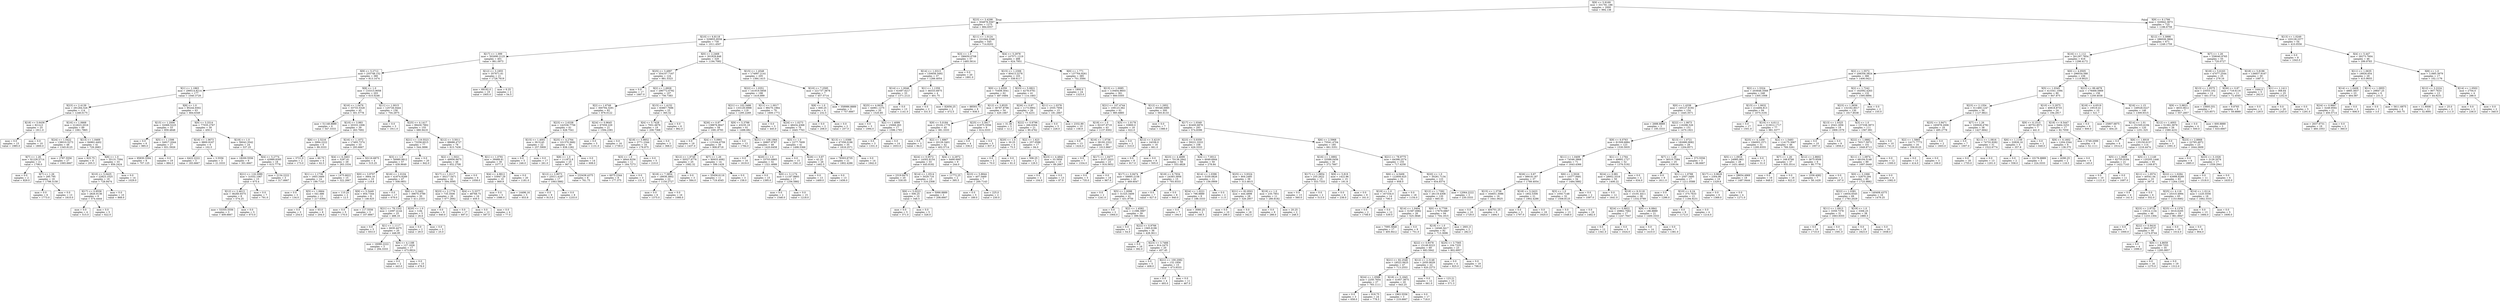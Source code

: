 digraph Tree {
node [shape=box] ;
0 [label="X[9] <= 5.9169\nmse = 331781.186\nsamples = 2000\nvalue = 994.138"] ;
1 [label="X[23] <= 3.4298\nmse = 304878.5567\nsamples = 1275\nvalue = 884.6557"] ;
0 -> 1 [labeldistance=2.5, labelangle=45, headlabel="True"] ;
2 [label="X[10] <= 6.8118\nmse = 329855.8558\nsamples = 730\nvalue = 1011.4507"] ;
1 -> 2 ;
3 [label="X[17] <= 1.099\nmse = 302690.2125\nsamples = 401\nvalue = 861.0973"] ;
2 -> 3 ;
4 [label="X[9] <= 5.2712\nmse = 255748.152\nsamples = 380\nvalue = 813.1474"] ;
3 -> 4 ;
5 [label="X[1] <= 1.1863\nmse = 299514.8214\nsamples = 177\nvalue = 1040.3729"] ;
4 -> 5 ;
6 [label="X[23] <= 2.4139\nmse = 291264.526\nsamples = 114\nvalue = 1248.0175"] ;
5 -> 6 ;
7 [label="X[18] <= 5.6436\nmse = 8214.0\nsamples = 25\nvalue = 1911.0"] ;
6 -> 7 ;
8 [label="mse = 0.0\nsamples = 15\nvalue = 1985.0"] ;
7 -> 8 ;
9 [label="mse = 0.0\nsamples = 10\nvalue = 1800.0"] ;
7 -> 9 ;
10 [label="X[16] <= 1.0668\nmse = 212623.2016\nsamples = 89\nvalue = 1061.7865"] ;
6 -> 10 ;
11 [label="X[24] <= 1.0422\nmse = 138010.5273\nsamples = 48\nvalue = 1345.8125"] ;
10 -> 11 ;
12 [label="X[7] <= 1.26\nmse = 81228.5714\nsamples = 21\nvalue = 1706.0"] ;
11 -> 12 ;
13 [label="mse = 0.0\nsamples = 2\nvalue = 829.0"] ;
12 -> 13 ;
14 [label="X[7] <= 1.26\nmse = 295.795\nsamples = 19\nvalue = 1798.3158"] ;
12 -> 14 ;
15 [label="mse = 0.0\nsamples = 6\nvalue = 1773.0"] ;
14 -> 15 ;
16 [label="mse = 0.0\nsamples = 13\nvalue = 1810.0"] ;
14 -> 16 ;
17 [label="mse = 2787.5556\nsamples = 27\nvalue = 1065.6667"] ;
11 -> 17 ;
18 [label="X[13] <= 1.0469\nmse = 94962.4402\nsamples = 41\nvalue = 729.2683"] ;
10 -> 18 ;
19 [label="mse = 925.75\nsamples = 8\nvalue = 205.5"] ;
18 -> 19 ;
20 [label="X[8] <= 1.0\nmse = 35131.7594\nsamples = 33\nvalue = 856.2424"] ;
18 -> 20 ;
21 [label="X[10] <= 5.0425\nmse = 22823.1025\nsamples = 19\nvalue = 728.9474"] ;
20 -> 21 ;
22 [label="X[17] <= 0.9558\nmse = 2826.9136\nsamples = 9\nvalue = 574.4444"] ;
21 -> 22 ;
23 [label="mse = 0.0\nsamples = 4\nvalue = 515.0"] ;
22 -> 23 ;
24 [label="mse = 0.0\nsamples = 5\nvalue = 622.0"] ;
22 -> 24 ;
25 [label="mse = 0.0\nsamples = 10\nvalue = 868.0"] ;
21 -> 25 ;
26 [label="mse = 0.0\nsamples = 14\nvalue = 1029.0"] ;
20 -> 26 ;
27 [label="X[8] <= 1.0\nmse = 95244.9302\nsamples = 63\nvalue = 664.6349"] ;
5 -> 27 ;
28 [label="X[15] <= 1.2006\nmse = 32069.5225\nsamples = 33\nvalue = 859.4848"] ;
27 -> 28 ;
29 [label="mse = 0.0\nsamples = 6\nvalue = 985.0"] ;
28 -> 29 ;
30 [label="X[5] <= 1.1598\nmse = 34917.2044\nsamples = 27\nvalue = 831.5926"] ;
28 -> 30 ;
31 [label="mse = 95830.3594\nsamples = 8\nvalue = 707.125"] ;
30 -> 31 ;
32 [label="mse = 0.0\nsamples = 19\nvalue = 884.0"] ;
30 -> 32 ;
33 [label="X[0] <= 3.3314\nmse = 77035.2767\nsamples = 30\nvalue = 450.3"] ;
27 -> 33 ;
34 [label="X[16] <= 1.0673\nmse = 9800.9167\nsamples = 6\nvalue = 102.5"] ;
33 -> 34 ;
35 [label="mse = 6422.2222\nsamples = 3\nvalue = 183.6667"] ;
34 -> 35 ;
36 [label="mse = 3.5556\nsamples = 3\nvalue = 21.3333"] ;
34 -> 36 ;
37 [label="X[19] <= 1.0\nmse = 56042.3542\nsamples = 24\nvalue = 537.25"] ;
33 -> 37 ;
38 [label="mse = 18200.5556\nsamples = 6\nvalue = 301.6667"] ;
37 -> 38 ;
39 [label="X[4] <= 5.2774\nmse = 43989.8395\nsamples = 18\nvalue = 615.7778"] ;
37 -> 39 ;
40 [label="X[21] <= 116.3089\nmse = 31032.1067\nsamples = 15\nvalue = 675.4"] ;
39 -> 40 ;
41 [label="X[12] <= 2.4613\nmse = 36260.9375\nsamples = 8\nvalue = 574.25"] ;
40 -> 41 ;
42 [label="mse = 53355.5556\nsamples = 3\nvalue = 409.6667"] ;
41 -> 42 ;
43 [label="mse = 0.0\nsamples = 5\nvalue = 673.0"] ;
41 -> 43 ;
44 [label="mse = 0.0\nsamples = 7\nvalue = 791.0"] ;
40 -> 44 ;
45 [label="mse = 2134.2222\nsamples = 3\nvalue = 317.6667"] ;
39 -> 45 ;
46 [label="X[8] <= 1.0\nmse = 133315.9058\nsamples = 203\nvalue = 615.0246"] ;
4 -> 46 ;
47 [label="X[16] <= 1.0476\nmse = 33733.5328\nsamples = 45\nvalue = 301.5778"] ;
46 -> 47 ;
48 [label="mse = 51148.8889\nsamples = 6\nvalue = 547.3333"] ;
47 -> 48 ;
49 [label="X[10] <= 3.983\nmse = 20333.1006\nsamples = 39\nvalue = 263.7692"] ;
47 -> 49 ;
50 [label="X[6] <= 2.5216\nmse = 3994.2222\nsamples = 6\nvalue = 99.3333"] ;
49 -> 50 ;
51 [label="mse = 3721.0\nsamples = 2\nvalue = 173.0"] ;
50 -> 51 ;
52 [label="mse = 60.75\nsamples = 4\nvalue = 62.5"] ;
50 -> 52 ;
53 [label="X[16] <= 1.1072\nmse = 17493.7374\nsamples = 33\nvalue = 293.6667"] ;
49 -> 53 ;
54 [label="X[4] <= 6.3463\nmse = 5287.61\nsamples = 29\nvalue = 263.1034"] ;
53 -> 54 ;
55 [label="X[1] <= 1.1736\nmse = 1603.3469\nsamples = 14\nvalue = 199.7143"] ;
54 -> 55 ;
56 [label="mse = 0.0\nsamples = 3\nvalue = 134.0"] ;
55 -> 56 ;
57 [label="X[5] <= 1.0664\nmse = 541.686\nsamples = 11\nvalue = 217.6364"] ;
55 -> 57 ;
58 [label="mse = 0.0\nsamples = 3\nvalue = 254.0"] ;
57 -> 58 ;
59 [label="mse = 63.0\nsamples = 8\nvalue = 204.0"] ;
57 -> 59 ;
60 [label="mse = 1475.6622\nsamples = 15\nvalue = 322.2667"] ;
54 -> 60 ;
61 [label="mse = 50116.6875\nsamples = 4\nvalue = 515.25"] ;
53 -> 61 ;
62 [label="X[11] <= 1.0015\nmse = 125726.0444\nsamples = 158\nvalue = 704.2975"] ;
46 -> 62 ;
63 [label="mse = 0.0\nsamples = 3\nvalue = 1911.0"] ;
62 -> 63 ;
64 [label="X[25] <= 4.1417\nmse = 99430.7902\nsamples = 155\nvalue = 680.9419"] ;
62 -> 64 ;
65 [label="X[21] <= 119.5523\nmse = 73258.6015\nsamples = 77\nvalue = 544.3896"] ;
64 -> 65 ;
66 [label="X[3] <= 1.0\nmse = 56980.9812\nsamples = 57\nvalue = 439.9649"] ;
65 -> 66 ;
67 [label="X[0] <= 3.9707\nmse = 3664.16\nsamples = 10\nvalue = 119.8"] ;
66 -> 67 ;
68 [label="mse = 110.25\nsamples = 2\nvalue = 12.5"] ;
67 -> 68 ;
69 [label="X[9] <= 5.5449\nmse = 954.7344\nsamples = 8\nvalue = 146.625"] ;
67 -> 69 ;
70 [label="mse = 0.0\nsamples = 5\nvalue = 170.0"] ;
69 -> 70 ;
71 [label="mse = 117.5556\nsamples = 3\nvalue = 107.6667"] ;
69 -> 71 ;
72 [label="X[16] <= 1.0104\nmse = 41874.9289\nsamples = 47\nvalue = 508.0851"] ;
66 -> 72 ;
73 [label="mse = 0.0\nsamples = 17\nvalue = 679.0"] ;
72 -> 73 ;
74 [label="X[6] <= 5.2462\nmse = 39670.3789\nsamples = 30\nvalue = 411.2333"] ;
72 -> 74 ;
75 [label="X[21] <= 79.1332\nmse = 12097.4144\nsamples = 25\nvalue = 488.16"] ;
74 -> 75 ;
76 [label="mse = 0.0\nsamples = 5\nvalue = 653.0"] ;
75 -> 76 ;
77 [label="X[1] <= 1.1117\nmse = 6630.4475\nsamples = 20\nvalue = 446.95"] ;
75 -> 77 ;
78 [label="mse = 16080.2222\nsamples = 3\nvalue = 294.3333"] ;
77 -> 78 ;
79 [label="X[0] <= 4.1188\nmse = 127.1626\nsamples = 17\nvalue = 473.8824"] ;
77 -> 79 ;
80 [label="mse = 0.0\nsamples = 2\nvalue = 443.0"] ;
79 -> 80 ;
81 [label="mse = 0.0\nsamples = 15\nvalue = 478.0"] ;
79 -> 81 ;
82 [label="X[20] <= 1.0\nmse = 3.84\nsamples = 5\nvalue = 26.6"] ;
74 -> 82 ;
83 [label="mse = 0.0\nsamples = 2\nvalue = 29.0"] ;
82 -> 83 ;
84 [label="mse = 0.0\nsamples = 3\nvalue = 25.0"] ;
82 -> 84 ;
85 [label="mse = 0.0\nsamples = 20\nvalue = 842.0"] ;
65 -> 85 ;
86 [label="X[12] <= 3.5011\nmse = 88688.4727\nsamples = 78\nvalue = 815.7436"] ;
64 -> 86 ;
87 [label="X[2] <= 1.5021\nmse = 49956.9475\nsamples = 48\nvalue = 652.2708"] ;
86 -> 87 ;
88 [label="X[17] <= 1.0117\nmse = 30217.5471\nsamples = 42\nvalue = 594.3095"] ;
87 -> 88 ;
89 [label="X[23] <= 2.1776\nmse = 735.3506\nsamples = 26\nvalue = 677.2692"] ;
88 -> 89 ;
90 [label="mse = 0.0\nsamples = 9\nvalue = 640.0"] ;
89 -> 90 ;
91 [label="mse = 0.0\nsamples = 17\nvalue = 697.0"] ;
89 -> 91 ;
92 [label="X[4] <= 5.3377\nmse = 48768.75\nsamples = 16\nvalue = 459.5"] ;
88 -> 92 ;
93 [label="mse = 0.0\nsamples = 12\nvalue = 587.0"] ;
92 -> 93 ;
94 [label="mse = 0.0\nsamples = 4\nvalue = 77.0"] ;
92 -> 94 ;
95 [label="mse = 0.0\nsamples = 6\nvalue = 1058.0"] ;
87 -> 95 ;
96 [label="X[1] <= 1.0781\nmse = 39489.81\nsamples = 30\nvalue = 1077.3"] ;
86 -> 96 ;
97 [label="X[4] <= 4.9812\nmse = 53947.29\nsamples = 10\nvalue = 869.9"] ;
96 -> 97 ;
98 [label="mse = 0.0\nsamples = 5\nvalue = 1086.0"] ;
97 -> 98 ;
99 [label="mse = 14496.16\nsamples = 5\nvalue = 653.8"] ;
97 -> 99 ;
100 [label="mse = 0.0\nsamples = 20\nvalue = 1181.0"] ;
96 -> 100 ;
101 [label="X[12] <= 3.1855\nmse = 357671.61\nsamples = 21\nvalue = 1728.7619"] ;
3 -> 101 ;
102 [label="mse = 69192.0\nsamples = 19\nvalue = 1905.0"] ;
101 -> 102 ;
103 [label="mse = 6.25\nsamples = 2\nvalue = 54.5"] ;
101 -> 103 ;
104 [label="X[0] <= 2.2468\nmse = 301829.848\nsamples = 329\nvalue = 1194.7082"] ;
2 -> 104 ;
105 [label="X[25] <= 3.4997\nmse = 354107.7167\nsamples = 124\nvalue = 881.5323"] ;
104 -> 105 ;
106 [label="mse = 0.0\nsamples = 17\nvalue = 1667.0"] ;
105 -> 106 ;
107 [label="X[2] <= 1.6928\nmse = 296772.6792\nsamples = 107\nvalue = 756.7383"] ;
105 -> 107 ;
108 [label="X[2] <= 1.6749\nmse = 300794.3291\nsamples = 82\nvalue = 876.0122"] ;
107 -> 108 ;
109 [label="X[23] <= 2.6338\nmse = 142536.7756\nsamples = 61\nvalue = 628.7541"] ;
108 -> 109 ;
110 [label="X[15] <= 1.4001\nmse = 39.5145\nsamples = 22\nvalue = 257.5909"] ;
109 -> 110 ;
111 [label="mse = 0.0\nsamples = 5\nvalue = 246.0"] ;
110 -> 111 ;
112 [label="mse = 0.0\nsamples = 17\nvalue = 261.0"] ;
110 -> 112 ;
113 [label="X[25] <= 4.2764\nmse = 101370.3682\nsamples = 39\nvalue = 838.1282"] ;
109 -> 113 ;
114 [label="X[8] <= 1.0\nmse = 111872.8\nsamples = 25\nvalue = 967.0"] ;
113 -> 114 ;
115 [label="X[12] <= 2.9073\nmse = 25511.4187\nsamples = 17\nvalue = 1063.5882"] ;
114 -> 115 ;
116 [label="mse = 0.0\nsamples = 9\nvalue = 913.0"] ;
115 -> 116 ;
117 [label="mse = 0.0\nsamples = 8\nvalue = 1233.0"] ;
115 -> 117 ;
118 [label="mse = 233438.4375\nsamples = 8\nvalue = 761.75"] ;
114 -> 118 ;
119 [label="mse = 0.0\nsamples = 14\nvalue = 608.0"] ;
113 -> 119 ;
120 [label="X[24] <= 0.9645\nmse = 67059.229\nsamples = 21\nvalue = 1594.2381"] ;
108 -> 120 ;
121 [label="mse = 0.0\nsamples = 5\nvalue = 1131.0"] ;
120 -> 121 ;
122 [label="mse = 0.0\nsamples = 16\nvalue = 1739.0"] ;
120 -> 122 ;
123 [label="X[15] <= 1.4152\nmse = 83867.7696\nsamples = 25\nvalue = 365.52"] ;
107 -> 123 ;
124 [label="X[4] <= 5.7428\nmse = 7931.6676\nsamples = 19\nvalue = 208.7368"] ;
123 -> 124 ;
125 [label="X[18] <= 5.9852\nmse = 3771.2344\nsamples = 16\nvalue = 178.875"] ;
124 -> 125 ;
126 [label="X[3] <= 1.0\nmse = 4844.9256\nsamples = 11\nvalue = 164.7273"] ;
125 -> 126 ;
127 [label="mse = 6075.2344\nsamples = 8\nvalue = 177.375"] ;
126 -> 127 ;
128 [label="mse = 0.0\nsamples = 3\nvalue = 131.0"] ;
126 -> 128 ;
129 [label="mse = 0.0\nsamples = 5\nvalue = 210.0"] ;
125 -> 129 ;
130 [label="mse = 0.0\nsamples = 3\nvalue = 368.0"] ;
124 -> 130 ;
131 [label="mse = 0.0\nsamples = 6\nvalue = 862.0"] ;
123 -> 131 ;
132 [label="X[15] <= 1.4548\nmse = 174997.2141\nsamples = 205\nvalue = 1384.1415"] ;
104 -> 132 ;
133 [label="X[22] <= 1.0351\nmse = 141919.5858\nsamples = 198\nvalue = 1416.899"] ;
132 -> 133 ;
134 [label="X[21] <= 102.3486\nmse = 133129.0998\nsamples = 119\nvalue = 1295.2269"] ;
133 -> 134 ;
135 [label="X[26] <= 0.87\nmse = 138876.8647\nsamples = 58\nvalue = 1081.8793"] ;
134 -> 135 ;
136 [label="mse = 0.0\nsamples = 19\nvalue = 1437.0"] ;
135 -> 136 ;
137 [label="X[4] <= 5.0901\nmse = 115164.6759\nsamples = 39\nvalue = 908.8718"] ;
135 -> 137 ;
138 [label="X[12] <= 1.9749\nmse = 50527.9776\nsamples = 25\nvalue = 1082.32"] ;
137 -> 138 ;
139 [label="X[18] <= 7.3854\nmse = 18938.3802\nsamples = 22\nvalue = 1150.2727"] ;
138 -> 139 ;
140 [label="mse = 0.0\nsamples = 6\nvalue = 1375.0"] ;
139 -> 140 ;
141 [label="mse = 0.0\nsamples = 16\nvalue = 1066.0"] ;
139 -> 141 ;
142 [label="mse = 0.0\nsamples = 3\nvalue = 584.0"] ;
138 -> 142 ;
143 [label="X[7] <= 1.26\nmse = 80933.4082\nsamples = 14\nvalue = 599.1429"] ;
137 -> 143 ;
144 [label="mse = 35456.6116\nsamples = 11\nvalue = 719.4545"] ;
143 -> 144 ;
145 [label="mse = 0.0\nsamples = 3\nvalue = 158.0"] ;
143 -> 145 ;
146 [label="X[9] <= 5.3788\nmse = 43235.19\nsamples = 61\nvalue = 1498.082"] ;
134 -> 146 ;
147 [label="mse = 0.0\nsamples = 13\nvalue = 1784.0"] ;
146 -> 147 ;
148 [label="X[21] <= 108.1964\nmse = 26807.9787\nsamples = 48\nvalue = 1420.6458"] ;
146 -> 148 ;
149 [label="mse = 0.0\nsamples = 16\nvalue = 1619.0"] ;
148 -> 149 ;
150 [label="X[20] <= 1.0\nmse = 10703.6865\nsamples = 32\nvalue = 1321.4688"] ;
148 -> 150 ;
151 [label="mse = 0.0\nsamples = 15\nvalue = 1395.0"] ;
150 -> 151 ;
152 [label="X[0] <= 3.1174\nmse = 11167.8893\nsamples = 17\nvalue = 1256.5882"] ;
150 -> 152 ;
153 [label="mse = 0.0\nsamples = 2\nvalue = 1546.0"] ;
152 -> 153 ;
154 [label="mse = 0.0\nsamples = 15\nvalue = 1218.0"] ;
152 -> 154 ;
155 [label="X[11] <= 1.0017\nmse = 99270.1964\nsamples = 79\nvalue = 1600.1772"] ;
133 -> 155 ;
156 [label="mse = 0.0\nsamples = 3\nvalue = 445.0"] ;
155 -> 156 ;
157 [label="X[24] <= 1.0273\nmse = 48434.4368\nsamples = 76\nvalue = 1645.7763"] ;
155 -> 157 ;
158 [label="X[3] <= 1.0\nmse = 2277.7609\nsamples = 41\nvalue = 1498.5366"] ;
157 -> 158 ;
159 [label="mse = 0.0\nsamples = 15\nvalue = 1561.0"] ;
158 -> 159 ;
160 [label="X[26] <= 0.87\nmse = 42.25\nsamples = 26\nvalue = 1462.5"] ;
158 -> 160 ;
161 [label="mse = 0.0\nsamples = 13\nvalue = 1469.0"] ;
160 -> 161 ;
162 [label="mse = 0.0\nsamples = 13\nvalue = 1456.0"] ;
160 -> 162 ;
163 [label="X[13] <= 1.0388\nmse = 47358.0196\nsamples = 35\nvalue = 1818.2571"] ;
157 -> 163 ;
164 [label="mse = 78303.6735\nsamples = 21\nvalue = 1802.4286"] ;
163 -> 164 ;
165 [label="mse = 0.0\nsamples = 14\nvalue = 1842.0"] ;
163 -> 165 ;
166 [label="X[10] <= 7.2595\nmse = 221737.3878\nsamples = 7\nvalue = 457.5714"] ;
132 -> 166 ;
167 [label="X[8] <= 1.0\nmse = 600.25\nsamples = 4\nvalue = 232.5"] ;
166 -> 167 ;
168 [label="mse = 0.0\nsamples = 2\nvalue = 208.0"] ;
167 -> 168 ;
169 [label="mse = 0.0\nsamples = 2\nvalue = 257.0"] ;
167 -> 169 ;
170 [label="mse = 358986.8889\nsamples = 3\nvalue = 757.6667"] ;
166 -> 170 ;
171 [label="X[11] <= 1.0124\nmse = 221044.3346\nsamples = 545\nvalue = 714.8202"] ;
1 -> 171 ;
172 [label="X[3] <= 1.0\nmse = 186650.0708\nsamples = 57\nvalue = 1485.5614"] ;
171 -> 172 ;
173 [label="X[14] <= 1.0313\nmse = 150658.3492\nsamples = 37\nvalue = 1266.4054"] ;
172 -> 173 ;
174 [label="X[14] <= 1.0046\nmse = 61697.6217\nsamples = 33\nvalue = 1371.2121"] ;
173 -> 174 ;
175 [label="X[25] <= 4.0635\nmse = 44961.1275\nsamples = 20\nvalue = 1520.85"] ;
174 -> 175 ;
176 [label="mse = 0.0\nsamples = 3\nvalue = 1094.0"] ;
175 -> 176 ;
177 [label="X[2] <= 1.4099\nmse = 15068.263\nsamples = 17\nvalue = 1596.1765"] ;
175 -> 177 ;
178 [label="mse = 0.0\nsamples = 3\nvalue = 1331.0"] ;
177 -> 178 ;
179 [label="mse = 0.0\nsamples = 14\nvalue = 1653.0"] ;
177 -> 179 ;
180 [label="mse = 0.0\nsamples = 13\nvalue = 1141.0"] ;
174 -> 180 ;
181 [label="X[1] <= 1.1359\nmse = 46333.6875\nsamples = 4\nvalue = 401.75"] ;
173 -> 181 ;
182 [label="mse = 0.0\nsamples = 2\nvalue = 331.0"] ;
181 -> 182 ;
183 [label="mse = 82656.25\nsamples = 2\nvalue = 472.5"] ;
181 -> 183 ;
184 [label="mse = 0.0\nsamples = 20\nvalue = 1891.0"] ;
172 -> 184 ;
185 [label="X[4] <= 5.2978\nmse = 147571.1219\nsamples = 488\nvalue = 624.7951"] ;
171 -> 185 ;
186 [label="X[15] <= 1.2306\nmse = 80413.2278\nsamples = 103\nvalue = 338.6117"] ;
185 -> 186 ;
187 [label="X[0] <= 2.4359\nmse = 75408.3041\nsamples = 62\nvalue = 487.0484"] ;
186 -> 187 ;
188 [label="mse = 88593.75\nsamples = 8\nvalue = 938.5"] ;
187 -> 188 ;
189 [label="X[12] <= 3.8535\nmse = 38787.8796\nsamples = 54\nvalue = 420.1667"] ;
187 -> 189 ;
190 [label="X[9] <= 5.0184\nmse = 25102.1778\nsamples = 45\nvalue = 381.3333"] ;
189 -> 190 ;
191 [label="mse = 0.0\nsamples = 3\nvalue = 84.0"] ;
190 -> 191 ;
192 [label="X[2] <= 1.6867\nmse = 20129.3401\nsamples = 42\nvalue = 402.5714"] ;
190 -> 192 ;
193 [label="X[24] <= 0.9572\nmse = 14302.8154\nsamples = 33\nvalue = 445.8182"] ;
192 -> 193 ;
194 [label="mse = 2319.9475\nsamples = 20\nvalue = 530.05"] ;
193 -> 194 ;
195 [label="X[14] <= 1.0514\nmse = 5029.716\nsamples = 13\nvalue = 316.2308"] ;
193 -> 195 ;
196 [label="X[6] <= 5.0223\nmse = 506.25\nsamples = 10\nvalue = 348.5"] ;
195 -> 196 ;
197 [label="mse = 0.0\nsamples = 5\nvalue = 371.0"] ;
196 -> 197 ;
198 [label="mse = 0.0\nsamples = 5\nvalue = 326.0"] ;
196 -> 198 ;
199 [label="mse = 5066.8889\nsamples = 3\nvalue = 208.6667"] ;
195 -> 199 ;
200 [label="X[4] <= 4.2972\nmse = 9490.6667\nsamples = 9\nvalue = 244.0"] ;
192 -> 200 ;
201 [label="mse = 11772.25\nsamples = 2\nvalue = 395.5"] ;
200 -> 201 ;
202 [label="X[23] <= 5.8844\nmse = 407.3469\nsamples = 7\nvalue = 200.7143"] ;
200 -> 202 ;
203 [label="mse = 0.0\nsamples = 5\nvalue = 189.0"] ;
202 -> 203 ;
204 [label="mse = 225.0\nsamples = 2\nvalue = 230.0"] ;
202 -> 204 ;
205 [label="X[25] <= 3.3917\nmse = 61975.5556\nsamples = 9\nvalue = 614.3333"] ;
189 -> 205 ;
206 [label="mse = 0.0\nsamples = 4\nvalue = 336.0"] ;
205 -> 206 ;
207 [label="mse = 0.0\nsamples = 5\nvalue = 837.0"] ;
205 -> 207 ;
208 [label="X[23] <= 5.0821\nmse = 4278.0761\nsamples = 41\nvalue = 114.1463"] ;
186 -> 208 ;
209 [label="X[26] <= 0.87\nmse = 1173.0902\nsamples = 26\nvalue = 75.4231"] ;
208 -> 209 ;
210 [label="mse = 31.36\nsamples = 5\nvalue = 12.2"] ;
209 -> 210 ;
211 [label="X[22] <= 0.9796\nmse = 266.6304\nsamples = 21\nvalue = 90.4762"] ;
209 -> 211 ;
212 [label="X[20] <= 1.0\nmse = 30.25\nsamples = 4\nvalue = 75.5"] ;
211 -> 212 ;
213 [label="mse = 0.0\nsamples = 2\nvalue = 70.0"] ;
212 -> 213 ;
214 [label="mse = 0.0\nsamples = 2\nvalue = 81.0"] ;
212 -> 214 ;
215 [label="X[2] <= 1.623\nmse = 257.0588\nsamples = 17\nvalue = 94.0"] ;
211 -> 215 ;
216 [label="mse = 506.25\nsamples = 2\nvalue = 129.5"] ;
215 -> 216 ;
217 [label="X[23] <= 4.4842\nmse = 33.3956\nsamples = 15\nvalue = 89.2667"] ;
215 -> 217 ;
218 [label="mse = 0.0\nsamples = 2\nvalue = 104.0"] ;
217 -> 218 ;
219 [label="mse = 0.0\nsamples = 13\nvalue = 87.0"] ;
217 -> 219 ;
220 [label="X[11] <= 1.0378\nmse = 2555.7956\nsamples = 15\nvalue = 181.2667"] ;
208 -> 220 ;
221 [label="mse = 0.0\nsamples = 5\nvalue = 226.0"] ;
220 -> 221 ;
222 [label="mse = 2332.89\nsamples = 10\nvalue = 158.9"] ;
220 -> 222 ;
223 [label="X[0] <= 1.771\nmse = 137764.9261\nsamples = 385\nvalue = 701.3584"] ;
185 -> 223 ;
224 [label="mse = 1800.0\nsamples = 24\nvalue = 1323.0"] ;
223 -> 224 ;
225 [label="X[13] <= 1.0085\nmse = 119404.9603\nsamples = 361\nvalue = 660.0305"] ;
223 -> 225 ;
226 [label="X[21] <= 107.4744\nmse = 109123.362\nsamples = 61\nvalue = 985.6885"] ;
225 -> 226 ;
227 [label="X[19] <= 1.0\nmse = 62107.9719\nsamples = 43\nvalue = 1137.9302"] ;
226 -> 227 ;
228 [label="mse = 0.0\nsamples = 13\nvalue = 1424.0"] ;
227 -> 228 ;
229 [label="X[16] <= 1.0736\nmse = 38192.2322\nsamples = 30\nvalue = 1013.9667"] ;
227 -> 229 ;
230 [label="mse = 0.0\nsamples = 7\nvalue = 1334.0"] ;
229 -> 230 ;
231 [label="X[17] <= 1.0477\nmse = 9157.2023\nsamples = 23\nvalue = 916.5652"] ;
229 -> 231 ;
232 [label="mse = 0.0\nsamples = 5\nvalue = 735.0"] ;
231 -> 232 ;
233 [label="mse = 0.0\nsamples = 18\nvalue = 967.0"] ;
231 -> 233 ;
234 [label="X[5] <= 1.0178\nmse = 33800.0\nsamples = 18\nvalue = 622.0"] ;
226 -> 234 ;
235 [label="mse = 0.0\nsamples = 2\nvalue = 310.0"] ;
234 -> 235 ;
236 [label="X[12] <= 3.4219\nmse = 24336.0\nsamples = 16\nvalue = 661.0"] ;
234 -> 236 ;
237 [label="mse = 0.0\nsamples = 8\nvalue = 817.0"] ;
236 -> 237 ;
238 [label="mse = 0.0\nsamples = 8\nvalue = 505.0"] ;
236 -> 238 ;
239 [label="X[12] <= 1.2952\nmse = 95546.6985\nsamples = 300\nvalue = 593.8133"] ;
225 -> 239 ;
240 [label="mse = 0.0\nsamples = 7\nvalue = 1388.0"] ;
239 -> 240 ;
241 [label="X[17] <= 1.0349\nmse = 82400.6876\nsamples = 293\nvalue = 574.8396"] ;
239 -> 241 ;
242 [label="X[23] <= 5.0359\nmse = 59221.3333\nsamples = 108\nvalue = 426.3333"] ;
241 -> 242 ;
243 [label="X[23] <= 4.4699\nmse = 70138.2842\nsamples = 58\nvalue = 553.4828"] ;
242 -> 243 ;
244 [label="X[17] <= 0.9474\nmse = 58895.2158\nsamples = 43\nvalue = 469.6047"] ;
243 -> 244 ;
245 [label="mse = 0.0\nsamples = 2\nvalue = 1241.0"] ;
244 -> 245 ;
246 [label="X[5] <= 1.0098\nmse = 31325.3409\nsamples = 41\nvalue = 431.9756"] ;
244 -> 246 ;
247 [label="mse = 0.0\nsamples = 2\nvalue = 1064.0"] ;
246 -> 247 ;
248 [label="X[2] <= 1.4582\nmse = 11396.3997\nsamples = 39\nvalue = 399.5641"] ;
246 -> 248 ;
249 [label="mse = 0.0\nsamples = 3\nvalue = 54.0"] ;
248 -> 249 ;
250 [label="X[22] <= 0.9766\nmse = 1565.6196\nsamples = 36\nvalue = 428.3611"] ;
248 -> 250 ;
251 [label="mse = 0.0\nsamples = 16\nvalue = 392.0"] ;
250 -> 251 ;
252 [label="X[23] <= 3.7466\nmse = 914.2475\nsamples = 20\nvalue = 457.45"] ;
250 -> 252 ;
253 [label="mse = 0.0\nsamples = 5\nvalue = 408.0"] ;
252 -> 253 ;
254 [label="X[21] <= 100.2082\nmse = 132.1956\nsamples = 15\nvalue = 473.9333"] ;
252 -> 254 ;
255 [label="mse = 0.0\nsamples = 4\nvalue = 493.0"] ;
254 -> 255 ;
256 [label="mse = 0.0\nsamples = 11\nvalue = 467.0"] ;
254 -> 256 ;
257 [label="X[18] <= 6.7934\nmse = 24383.3956\nsamples = 15\nvalue = 793.9333"] ;
243 -> 257 ;
258 [label="mse = 0.0\nsamples = 7\nvalue = 627.0"] ;
257 -> 258 ;
259 [label="mse = 0.0\nsamples = 8\nvalue = 940.0"] ;
257 -> 259 ;
260 [label="X[4] <= 7.0012\nmse = 6049.6944\nsamples = 50\nvalue = 278.84"] ;
242 -> 260 ;
261 [label="X[14] <= 1.0396\nmse = 5330.0826\nsamples = 11\nvalue = 156.0909"] ;
260 -> 261 ;
262 [label="X[24] <= 1.0221\nmse = 796.8889\nsamples = 9\nvalue = 188.3333"] ;
261 -> 262 ;
263 [label="mse = 0.0\nsamples = 7\nvalue = 194.0"] ;
262 -> 263 ;
264 [label="mse = 3080.25\nsamples = 2\nvalue = 168.5"] ;
262 -> 264 ;
265 [label="mse = 0.0\nsamples = 2\nvalue = 11.0"] ;
261 -> 265 ;
266 [label="X[25] <= 3.9324\nmse = 804.2485\nsamples = 39\nvalue = 313.4615"] ;
260 -> 266 ;
267 [label="X[21] <= 82.9501\nmse = 444.4898\nsamples = 28\nvalue = 326.2857"] ;
266 -> 267 ;
268 [label="mse = 0.0\nsamples = 10\nvalue = 298.0"] ;
267 -> 268 ;
269 [label="mse = 0.0\nsamples = 18\nvalue = 342.0"] ;
267 -> 269 ;
270 [label="X[19] <= 1.0\nmse = 235.7851\nsamples = 11\nvalue = 280.8182"] ;
266 -> 270 ;
271 [label="mse = 0.0\nsamples = 9\nvalue = 288.0"] ;
270 -> 271 ;
272 [label="mse = 20.25\nsamples = 2\nvalue = 248.5"] ;
270 -> 272 ;
273 [label="X[6] <= 2.5968\nmse = 75541.4704\nsamples = 185\nvalue = 661.5351"] ;
241 -> 273 ;
274 [label="X[16] <= 1.0892\nmse = 33588.0456\nsamples = 30\nvalue = 372.7667"] ;
273 -> 274 ;
275 [label="X[17] <= 1.0854\nmse = 255.2622\nsamples = 15\nvalue = 553.7333"] ;
274 -> 275 ;
276 [label="mse = 0.0\nsamples = 13\nvalue = 560.0"] ;
275 -> 276 ;
277 [label="mse = 0.0\nsamples = 2\nvalue = 513.0"] ;
275 -> 277 ;
278 [label="X[9] <= 5.819\nmse = 1422.96\nsamples = 15\nvalue = 191.8"] ;
274 -> 278 ;
279 [label="mse = 0.0\nsamples = 6\nvalue = 238.0"] ;
278 -> 279 ;
280 [label="mse = 0.0\nsamples = 9\nvalue = 161.0"] ;
278 -> 280 ;
281 [label="X[21] <= 78.9775\nmse = 64398.2574\nsamples = 155\nvalue = 717.4258"] ;
273 -> 281 ;
282 [label="X[6] <= 4.5406\nmse = 122600.625\nsamples = 32\nvalue = 958.0"] ;
281 -> 282 ;
283 [label="X[19] <= 1.0\nmse = 167334.0\nsamples = 14\nvalue = 706.0"] ;
282 -> 283 ;
284 [label="mse = 0.0\nsamples = 2\nvalue = 1708.0"] ;
283 -> 284 ;
285 [label="mse = 0.0\nsamples = 12\nvalue = 539.0"] ;
283 -> 285 ;
286 [label="mse = 0.0\nsamples = 18\nvalue = 1154.0"] ;
282 -> 286 ;
287 [label="X[20] <= 1.0\nmse = 30281.7134\nsamples = 123\nvalue = 654.8374"] ;
281 -> 287 ;
288 [label="X[12] <= 1.7392\nmse = 26119.4308\nsamples = 120\nvalue = 665.45"] ;
287 -> 288 ;
289 [label="X[14] <= 1.0404\nmse = 31587.6982\nsamples = 26\nvalue = 525.3846"] ;
288 -> 289 ;
290 [label="mse = 7095.5848\nsamples = 17\nvalue = 405.9412"] ;
289 -> 290 ;
291 [label="mse = 0.0\nsamples = 9\nvalue = 751.0"] ;
289 -> 291 ;
292 [label="X[0] <= 4.7709\nmse = 17679.6867\nsamples = 94\nvalue = 704.1915"] ;
288 -> 292 ;
293 [label="X[19] <= 1.0\nmse = 14048.3417\nsamples = 92\nvalue = 713.3696"] ;
292 -> 293 ;
294 [label="X[22] <= 0.9378\nmse = 15149.9223\nsamples = 69\nvalue = 683.5942"] ;
293 -> 294 ;
295 [label="X[21] <= 82.2546\nmse = 18522.0625\nsamples = 47\nvalue = 713.2553"] ;
294 -> 295 ;
296 [label="X[24] <= 1.0588\nmse = 2250.7654\nsamples = 27\nvalue = 765.1111"] ;
295 -> 296 ;
297 [label="mse = 0.0\nsamples = 3\nvalue = 658.0"] ;
296 -> 297 ;
298 [label="mse = 918.75\nsamples = 24\nvalue = 778.5"] ;
296 -> 298 ;
299 [label="X[18] <= 5.1845\nmse = 31957.3875\nsamples = 20\nvalue = 643.25"] ;
295 -> 299 ;
300 [label="mse = 1963.5556\nsamples = 3\nvalue = 219.6667"] ;
299 -> 300 ;
301 [label="mse = 0.0\nsamples = 17\nvalue = 718.0"] ;
299 -> 301 ;
302 [label="X[12] <= 2.3148\nmse = 2050.9029\nsamples = 22\nvalue = 620.2273"] ;
294 -> 302 ;
303 [label="mse = 0.0\nsamples = 12\nvalue = 661.0"] ;
302 -> 303 ;
304 [label="mse = 123.21\nsamples = 10\nvalue = 571.3"] ;
302 -> 304 ;
305 [label="X[25] <= 3.7565\nmse = 104.7335\nsamples = 23\nvalue = 802.6957"] ;
293 -> 305 ;
306 [label="mse = 0.0\nsamples = 4\nvalue = 825.0"] ;
305 -> 306 ;
307 [label="mse = 0.0\nsamples = 19\nvalue = 798.0"] ;
305 -> 307 ;
308 [label="mse = 2601.0\nsamples = 2\nvalue = 282.0"] ;
292 -> 308 ;
309 [label="mse = 12064.2222\nsamples = 3\nvalue = 230.3333"] ;
287 -> 309 ;
310 [label="X[9] <= 6.1766\nmse = 320942.3873\nsamples = 725\nvalue = 1186.6759"] ;
0 -> 310 [labeldistance=2.5, labelangle=-45, headlabel="False"] ;
311 [label="X[12] <= 3.3998\nmse = 286026.3804\nsamples = 671\nvalue = 1249.1759"] ;
310 -> 311 ;
312 [label="X[16] <= 1.112\nmse = 261297.7854\nsamples = 616\nvalue = 1296.4172"] ;
311 -> 312 ;
313 [label="X[2] <= 1.5572\nmse = 208356.3824\nsamples = 380\nvalue = 1406.0421"] ;
312 -> 313 ;
314 [label="X[2] <= 1.5324\nmse = 203648.3568\nsamples = 248\nvalue = 1305.1008"] ;
313 -> 314 ;
315 [label="X[0] <= 1.4338\nmse = 145127.6192\nsamples = 154\nvalue = 1445.3571"] ;
314 -> 315 ;
316 [label="mse = 2688.8889\nsamples = 3\nvalue = 195.3333"] ;
315 -> 316 ;
317 [label="X[22] <= 1.0673\nmse = 116296.526\nsamples = 151\nvalue = 1470.1921"] ;
315 -> 317 ;
318 [label="X[9] <= 6.0763\nmse = 81509.6884\nsamples = 123\nvalue = 1530.5935"] ;
317 -> 318 ;
319 [label="X[11] <= 1.0409\nmse = 74546.3868\nsamples = 71\nvalue = 1643.4366"] ;
318 -> 319 ;
320 [label="X[26] <= 0.87\nmse = 89018.187\nsamples = 37\nvalue = 1789.4054"] ;
319 -> 320 ;
321 [label="X[15] <= 1.3736\nmse = 164651.3086\nsamples = 16\nvalue = 1641.0625"] ;
320 -> 321 ;
322 [label="mse = 0.0\nsamples = 10\nvalue = 1729.0"] ;
321 -> 322 ;
323 [label="mse = 404701.25\nsamples = 6\nvalue = 1494.5"] ;
321 -> 323 ;
324 [label="X[18] <= 5.2423\nmse = 1852.5306\nsamples = 21\nvalue = 1902.4286"] ;
320 -> 324 ;
325 [label="mse = 0.0\nsamples = 3\nvalue = 1797.0"] ;
324 -> 325 ;
326 [label="mse = 0.0\nsamples = 18\nvalue = 1920.0"] ;
324 -> 326 ;
327 [label="X[6] <= 2.5026\nmse = 10377.9481\nsamples = 34\nvalue = 1484.5882"] ;
319 -> 327 ;
328 [label="X[3] <= 1.0\nmse = 1050.7148\nsamples = 32\nvalue = 1508.8125"] ;
327 -> 328 ;
329 [label="mse = 0.0\nsamples = 13\nvalue = 1548.0"] ;
328 -> 329 ;
330 [label="mse = 0.0\nsamples = 19\nvalue = 1482.0"] ;
328 -> 330 ;
331 [label="mse = 0.0\nsamples = 2\nvalue = 1097.0"] ;
327 -> 331 ;
332 [label="X[1] <= 1.1764\nmse = 49892.1727\nsamples = 52\nvalue = 1376.5192"] ;
318 -> 332 ;
333 [label="X[24] <= 0.981\nmse = 28952.3316\nsamples = 50\nvalue = 1406.22"] ;
332 -> 333 ;
334 [label="mse = 0.0\nsamples = 12\nvalue = 1641.0"] ;
333 -> 334 ;
335 [label="X[18] <= 9.3118\nmse = 15191.4411\nsamples = 38\nvalue = 1332.0789"] ;
333 -> 335 ;
336 [label="X[24] <= 0.9922\nmse = 20862.7682\nsamples = 17\nvalue = 1247.7647"] ;
335 -> 336 ;
337 [label="mse = 0.0\nsamples = 12\nvalue = 1341.0"] ;
336 -> 337 ;
338 [label="mse = 0.0\nsamples = 5\nvalue = 1024.0"] ;
336 -> 338 ;
339 [label="X[9] <= 6.0841\nmse = 186.8889\nsamples = 21\nvalue = 1400.3333"] ;
335 -> 339 ;
340 [label="mse = 0.0\nsamples = 14\nvalue = 1410.0"] ;
339 -> 340 ;
341 [label="mse = 0.0\nsamples = 7\nvalue = 1381.0"] ;
339 -> 341 ;
342 [label="mse = 0.0\nsamples = 2\nvalue = 634.0"] ;
332 -> 342 ;
343 [label="X[13] <= 1.0721\nmse = 182680.9082\nsamples = 28\nvalue = 1204.8571"] ;
317 -> 343 ;
344 [label="X[7] <= 1.26\nmse = 36510.7584\nsamples = 25\nvalue = 1339.04"] ;
343 -> 344 ;
345 [label="mse = 0.0\nsamples = 8\nvalue = 1611.0"] ;
344 -> 345 ;
346 [label="X[1] <= 1.0788\nmse = 2507.3495\nsamples = 17\nvalue = 1211.0588"] ;
344 -> 346 ;
347 [label="mse = 0.0\nsamples = 4\nvalue = 1296.0"] ;
346 -> 347 ;
348 [label="X[10] <= 6.24\nmse = 375.7633\nsamples = 13\nvalue = 1184.9231"] ;
346 -> 348 ;
349 [label="mse = 0.0\nsamples = 9\nvalue = 1172.0"] ;
348 -> 349 ;
350 [label="mse = 0.0\nsamples = 4\nvalue = 1214.0"] ;
348 -> 350 ;
351 [label="mse = 373.5556\nsamples = 3\nvalue = 86.6667"] ;
343 -> 351 ;
352 [label="X[15] <= 1.0632\nmse = 214494.813\nsamples = 94\nvalue = 1075.3191"] ;
314 -> 352 ;
353 [label="mse = 0.0\nsamples = 17\nvalue = 1501.0"] ;
352 -> 353 ;
354 [label="X[10] <= 4.6111\nmse = 213012.1717\nsamples = 77\nvalue = 981.3377"] ;
352 -> 354 ;
355 [label="X[25] <= 4.1209\nmse = 194003.1571\nsamples = 31\nvalue = 1295.9355"] ;
354 -> 355 ;
356 [label="X[5] <= 1.0916\nmse = 24985.963\nsamples = 28\nvalue = 1431.4643"] ;
355 -> 356 ;
357 [label="X[17] <= 0.9626\nmse = 2304.96\nsamples = 10\nvalue = 1329.8"] ;
356 -> 357 ;
358 [label="mse = 0.0\nsamples = 6\nvalue = 1369.0"] ;
357 -> 358 ;
359 [label="mse = 0.0\nsamples = 4\nvalue = 1271.0"] ;
357 -> 359 ;
360 [label="mse = 28654.4969\nsamples = 18\nvalue = 1487.9444"] ;
356 -> 360 ;
361 [label="mse = 0.0\nsamples = 3\nvalue = 31.0"] ;
355 -> 361 ;
362 [label="X[2] <= 1.5483\nmse = 114175.3067\nsamples = 46\nvalue = 769.3261"] ;
354 -> 362 ;
363 [label="X[7] <= 1.26\nmse = 168.8766\nsamples = 37\nvalue = 935.3514"] ;
362 -> 363 ;
364 [label="mse = 0.0\nsamples = 19\nvalue = 948.0"] ;
363 -> 364 ;
365 [label="mse = 0.0\nsamples = 18\nvalue = 922.0"] ;
363 -> 365 ;
366 [label="X[12] <= 2.8602\nmse = 3675.9506\nsamples = 9\nvalue = 86.7778"] ;
362 -> 366 ;
367 [label="mse = 1036.4082\nsamples = 7\nvalue = 58.1429"] ;
366 -> 367 ;
368 [label="mse = 0.0\nsamples = 2\nvalue = 187.0"] ;
366 -> 368 ;
369 [label="X[2] <= 1.7242\nmse = 162092.4263\nsamples = 132\nvalue = 1595.6894"] ;
313 -> 369 ;
370 [label="X[23] <= 1.3656\nmse = 132162.8017\nsamples = 130\nvalue = 1617.8538"] ;
369 -> 370 ;
371 [label="X[13] <= 1.0325\nmse = 2543.1856\nsamples = 19\nvalue = 1909.1579"] ;
370 -> 371 ;
372 [label="mse = 0.0\nsamples = 10\nvalue = 1957.0"] ;
371 -> 372 ;
373 [label="mse = 0.0\nsamples = 9\nvalue = 1856.0"] ;
371 -> 373 ;
374 [label="X[3] <= 1.0\nmse = 137338.3873\nsamples = 111\nvalue = 1567.991"] ;
370 -> 374 ;
375 [label="X[22] <= 1.0882\nmse = 76517.5973\nsamples = 101\nvalue = 1649.8713"] ;
374 -> 375 ;
376 [label="X[11] <= 1.0974\nmse = 68104.5148\nsamples = 89\nvalue = 1697.0449"] ;
375 -> 376 ;
377 [label="X[0] <= 3.1066\nmse = 52670.294\nsamples = 85\nvalue = 1725.9882"] ;
376 -> 377 ;
378 [label="X[22] <= 1.0381\nmse = 14934.6545\nsamples = 69\nvalue = 1783.2029"] ;
377 -> 378 ;
379 [label="X[11] <= 1.0913\nmse = 3359.7378\nsamples = 31\nvalue = 1663.9355"] ;
378 -> 379 ;
380 [label="mse = 0.0\nsamples = 19\nvalue = 1710.0"] ;
379 -> 380 ;
381 [label="mse = 0.0\nsamples = 12\nvalue = 1591.0"] ;
379 -> 381 ;
382 [label="X[19] <= 1.0\nmse = 3306.25\nsamples = 38\nvalue = 1880.5"] ;
378 -> 382 ;
383 [label="mse = 0.0\nsamples = 19\nvalue = 1823.0"] ;
382 -> 383 ;
384 [label="mse = 0.0\nsamples = 19\nvalue = 1938.0"] ;
382 -> 384 ;
385 [label="mse = 140408.4375\nsamples = 16\nvalue = 1479.25"] ;
377 -> 385 ;
386 [label="mse = 0.0\nsamples = 4\nvalue = 1082.0"] ;
376 -> 386 ;
387 [label="mse = 0.0\nsamples = 12\nvalue = 1300.0"] ;
375 -> 387 ;
388 [label="mse = 0.0\nsamples = 10\nvalue = 741.0"] ;
374 -> 388 ;
389 [label="mse = 0.0\nsamples = 2\nvalue = 155.0"] ;
369 -> 389 ;
390 [label="X[0] <= 4.0505\nmse = 296034.588\nsamples = 236\nvalue = 1119.9025"] ;
312 -> 390 ;
391 [label="X[5] <= 1.0345\nmse = 413341.1094\nsamples = 80\nvalue = 847.875"] ;
390 -> 391 ;
392 [label="X[23] <= 2.1354\nmse = 311460.1247\nsamples = 56\nvalue = 1127.9821"] ;
391 -> 392 ;
393 [label="X[25] <= 3.9471\nmse = 165978.2006\nsamples = 18\nvalue = 495.2778"] ;
392 -> 393 ;
394 [label="X[2] <= 1.5865\nmse = 14171.7773\nsamples = 16\nvalue = 356.8125"] ;
393 -> 394 ;
395 [label="mse = 0.0\nsamples = 13\nvalue = 414.0"] ;
394 -> 395 ;
396 [label="mse = 0.0\nsamples = 3\nvalue = 109.0"] ;
394 -> 396 ;
397 [label="mse = 0.0\nsamples = 2\nvalue = 1603.0"] ;
393 -> 397 ;
398 [label="X[7] <= 1.26\nmse = 100928.4792\nsamples = 38\nvalue = 1427.6842"] ;
392 -> 398 ;
399 [label="mse = 0.0\nsamples = 7\nvalue = 1007.0"] ;
398 -> 399 ;
400 [label="X[11] <= 1.0816\nmse = 74732.9282\nsamples = 31\nvalue = 1522.6774"] ;
398 -> 400 ;
401 [label="mse = 0.0\nsamples = 18\nvalue = 1755.0"] ;
400 -> 401 ;
402 [label="mse = 0.0\nsamples = 13\nvalue = 1201.0"] ;
400 -> 402 ;
403 [label="X[10] <= 5.2975\nmse = 40818.8733\nsamples = 24\nvalue = 194.2917"] ;
391 -> 403 ;
404 [label="X[9] <= 6.1515\nmse = 40752.8571\nsamples = 7\nvalue = 441.0"] ;
403 -> 404 ;
405 [label="X[6] <= 1.1159\nmse = 32826.16\nsamples = 5\nvalue = 357.8"] ;
404 -> 405 ;
406 [label="mse = 0.0\nsamples = 2\nvalue = 558.0"] ;
405 -> 406 ;
407 [label="mse = 10176.8889\nsamples = 3\nvalue = 224.3333"] ;
405 -> 407 ;
408 [label="mse = 0.0\nsamples = 2\nvalue = 649.0"] ;
404 -> 408 ;
409 [label="X[18] <= 8.5447\nmse = 5464.3253\nsamples = 17\nvalue = 92.7059"] ;
403 -> 409 ;
410 [label="X[9] <= 6.1602\nmse = 1204.2344\nsamples = 8\nvalue = 138.375"] ;
409 -> 410 ;
411 [label="mse = 4290.25\nsamples = 2\nvalue = 118.5"] ;
410 -> 411 ;
412 [label="mse = 0.0\nsamples = 6\nvalue = 145.0"] ;
410 -> 412 ;
413 [label="mse = 5749.2099\nsamples = 9\nvalue = 52.1111"] ;
409 -> 413 ;
414 [label="X[21] <= 89.4678\nmse = 178468.5869\nsamples = 156\nvalue = 1259.4038"] ;
390 -> 414 ;
415 [label="X[18] <= 4.6519\nmse = 19519.41\nsamples = 10\nvalue = 521.7"] ;
414 -> 415 ;
416 [label="mse = 0.0\nsamples = 6\nvalue = 600.0"] ;
415 -> 416 ;
417 [label="mse = 25807.6875\nsamples = 4\nvalue = 404.25"] ;
415 -> 417 ;
418 [label="X[16] <= 1.15\nmse = 149528.0227\nsamples = 146\nvalue = 1309.9315"] ;
414 -> 418 ;
419 [label="X[14] <= 1.01\nmse = 151505.6194\nsamples = 120\nvalue = 1251.325"] ;
418 -> 419 ;
420 [label="mse = 0.0\nsamples = 6\nvalue = 1914.0"] ;
419 -> 420 ;
421 [label="X[6] <= 1.6918\nmse = 135150.6157\nsamples = 114\nvalue = 1216.4474"] ;
419 -> 421 ;
422 [label="X[5] <= 1.0605\nmse = 82755.9184\nsamples = 21\nvalue = 1422.7143"] ;
421 -> 422 ;
423 [label="mse = 0.0\nsamples = 10\nvalue = 1121.0"] ;
422 -> 423 ;
424 [label="mse = 0.0\nsamples = 11\nvalue = 1697.0"] ;
422 -> 424 ;
425 [label="X[5] <= 1.1149\nmse = 135205.1446\nsamples = 93\nvalue = 1169.871"] ;
421 -> 425 ;
426 [label="X[11] <= 1.0574\nmse = 40541.04\nsamples = 10\nvalue = 387.6"] ;
425 -> 426 ;
427 [label="mse = 0.0\nsamples = 4\nvalue = 141.0"] ;
426 -> 427 ;
428 [label="mse = 0.0\nsamples = 6\nvalue = 552.0"] ;
426 -> 428 ;
429 [label="X[22] <= 1.0284\nmse = 63998.8289\nsamples = 83\nvalue = 1264.1205"] ;
425 -> 429 ;
430 [label="X[25] <= 4.116\nmse = 25310.4994\nsamples = 65\nvalue = 1153.8462"] ;
429 -> 430 ;
431 [label="X[23] <= 2.9732\nmse = 13014.1134\nsamples = 46\nvalue = 1233.1304"] ;
430 -> 431 ;
432 [label="mse = 0.0\nsamples = 7\nvalue = 1000.0"] ;
431 -> 432 ;
433 [label="X[22] <= 0.9416\nmse = 3843.9737\nsamples = 39\nvalue = 1274.9744"] ;
431 -> 433 ;
434 [label="mse = 0.0\nsamples = 4\nvalue = 1099.0"] ;
433 -> 434 ;
435 [label="X[0] <= 4.8659\nmse = 339.7355\nsamples = 35\nvalue = 1295.0857"] ;
433 -> 435 ;
436 [label="mse = 0.0\nsamples = 16\nvalue = 1275.0"] ;
435 -> 436 ;
437 [label="mse = 0.0\nsamples = 19\nvalue = 1312.0"] ;
435 -> 437 ;
438 [label="X[25] <= 4.1376\nmse = 3016.6205\nsamples = 19\nvalue = 961.8947"] ;
430 -> 438 ;
439 [label="mse = 0.0\nsamples = 10\nvalue = 1014.0"] ;
438 -> 439 ;
440 [label="mse = 0.0\nsamples = 9\nvalue = 904.0"] ;
438 -> 440 ;
441 [label="X[14] <= 1.0114\nmse = 1220.5556\nsamples = 18\nvalue = 1662.3333"] ;
429 -> 441 ;
442 [label="mse = 0.0\nsamples = 13\nvalue = 1684.0"] ;
441 -> 442 ;
443 [label="mse = 0.0\nsamples = 5\nvalue = 1606.0"] ;
441 -> 443 ;
444 [label="X[12] <= 1.4003\nmse = 51382.3979\nsamples = 26\nvalue = 1580.4231"] ;
418 -> 444 ;
445 [label="mse = 0.0\nsamples = 3\nvalue = 1091.0"] ;
444 -> 445 ;
446 [label="X[23] <= 2.8868\nmse = 22765.4972\nsamples = 23\nvalue = 1644.2609"] ;
444 -> 446 ;
447 [label="mse = 0.0\nsamples = 6\nvalue = 1885.0"] ;
446 -> 447 ;
448 [label="X[23] <= 3.1026\nmse = 3126.2076\nsamples = 17\nvalue = 1559.2941"] ;
446 -> 448 ;
449 [label="mse = 0.0\nsamples = 11\nvalue = 1518.0"] ;
448 -> 449 ;
450 [label="mse = 0.0\nsamples = 6\nvalue = 1635.0"] ;
448 -> 450 ;
451 [label="X[7] <= 1.26\nmse = 258040.9765\nsamples = 55\nvalue = 720.0727"] ;
311 -> 451 ;
452 [label="X[18] <= 5.6163\nmse = 47077.2544\nsamples = 25\nvalue = 279.16"] ;
451 -> 452 ;
453 [label="X[13] <= 1.0575\nmse = 23553.102\nsamples = 14\nvalue = 441.5714"] ;
452 -> 453 ;
454 [label="X[9] <= 5.9823\nmse = 4633.0612\nsamples = 7\nvalue = 557.2857"] ;
453 -> 454 ;
455 [label="mse = 0.0\nsamples = 4\nvalue = 500.0"] ;
454 -> 455 ;
456 [label="mse = 600.8889\nsamples = 3\nvalue = 633.6667"] ;
454 -> 456 ;
457 [label="mse = 15693.551\nsamples = 7\nvalue = 325.8571"] ;
453 -> 457 ;
458 [label="X[26] <= 0.87\nmse = 718.6116\nsamples = 11\nvalue = 72.4545"] ;
452 -> 458 ;
459 [label="mse = 9.8765\nsamples = 9\nvalue = 59.8889"] ;
458 -> 459 ;
460 [label="mse = 0.0\nsamples = 2\nvalue = 129.0"] ;
458 -> 460 ;
461 [label="X[18] <= 5.8196\nmse = 136837.9167\nsamples = 30\nvalue = 1087.5"] ;
451 -> 461 ;
462 [label="mse = 1444.0\nsamples = 5\nvalue = 262.0"] ;
461 -> 462 ;
463 [label="X[1] <= 1.1411\nmse = 368.64\nsamples = 25\nvalue = 1252.6"] ;
461 -> 463 ;
464 [label="mse = 0.0\nsamples = 20\nvalue = 1243.0"] ;
463 -> 464 ;
465 [label="mse = 0.0\nsamples = 5\nvalue = 1291.0"] ;
463 -> 465 ;
466 [label="X[13] <= 1.0249\nmse = 103128.2377\nsamples = 54\nvalue = 410.0556"] ;
310 -> 466 ;
467 [label="mse = 0.0\nsamples = 8\nvalue = 1043.0"] ;
466 -> 467 ;
468 [label="X[4] <= 5.447\nmse = 39273.7604\nsamples = 46\nvalue = 299.9783"] ;
466 -> 468 ;
469 [label="X[11] <= 1.0635\nmse = 18926.654\nsamples = 29\nvalue = 415.9655"] ;
468 -> 469 ;
470 [label="X[14] <= 1.0408\nmse = 4885.3837\nsamples = 23\nvalue = 464.087"] ;
469 -> 470 ;
471 [label="X[24] <= 0.9667\nmse = 3249.9592\nsamples = 21\nvalue = 450.5714"] ;
470 -> 471 ;
472 [label="mse = 2637.6731\nsamples = 19\nvalue = 460.1053"] ;
471 -> 472 ;
473 [label="mse = 0.0\nsamples = 2\nvalue = 360.0"] ;
471 -> 473 ;
474 [label="mse = 0.0\nsamples = 2\nvalue = 606.0"] ;
470 -> 474 ;
475 [label="X[11] <= 1.0955\nmse = 29847.25\nsamples = 6\nvalue = 231.5"] ;
469 -> 475 ;
476 [label="mse = 0.0\nsamples = 2\nvalue = 3.0"] ;
475 -> 476 ;
477 [label="mse = 5611.6875\nsamples = 4\nvalue = 345.75"] ;
475 -> 477 ;
478 [label="X[8] <= 1.0\nmse = 11885.3979\nsamples = 17\nvalue = 102.1176"] ;
468 -> 478 ;
479 [label="X[12] <= 3.2224\nmse = 807.7633\nsamples = 13\nvalue = 44.9231"] ;
478 -> 479 ;
480 [label="mse = 11.9008\nsamples = 11\nvalue = 32.9091"] ;
479 -> 480 ;
481 [label="mse = 25.0\nsamples = 2\nvalue = 111.0"] ;
479 -> 481 ;
482 [label="X[14] <= 1.0502\nmse = 2704.0\nsamples = 4\nvalue = 288.0"] ;
478 -> 482 ;
483 [label="mse = 0.0\nsamples = 2\nvalue = 236.0"] ;
482 -> 483 ;
484 [label="mse = 0.0\nsamples = 2\nvalue = 340.0"] ;
482 -> 484 ;
}